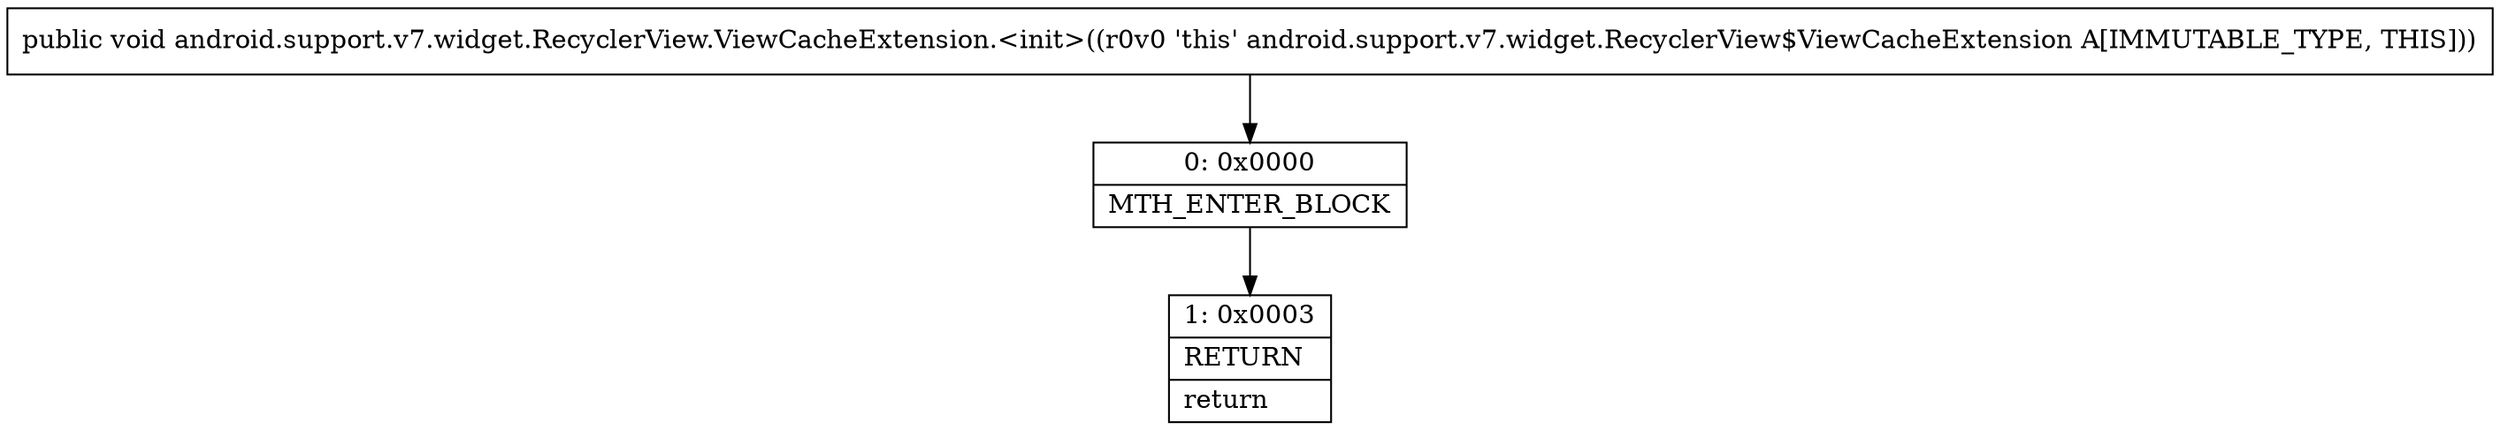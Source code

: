 digraph "CFG forandroid.support.v7.widget.RecyclerView.ViewCacheExtension.\<init\>()V" {
Node_0 [shape=record,label="{0\:\ 0x0000|MTH_ENTER_BLOCK\l}"];
Node_1 [shape=record,label="{1\:\ 0x0003|RETURN\l|return\l}"];
MethodNode[shape=record,label="{public void android.support.v7.widget.RecyclerView.ViewCacheExtension.\<init\>((r0v0 'this' android.support.v7.widget.RecyclerView$ViewCacheExtension A[IMMUTABLE_TYPE, THIS])) }"];
MethodNode -> Node_0;
Node_0 -> Node_1;
}

